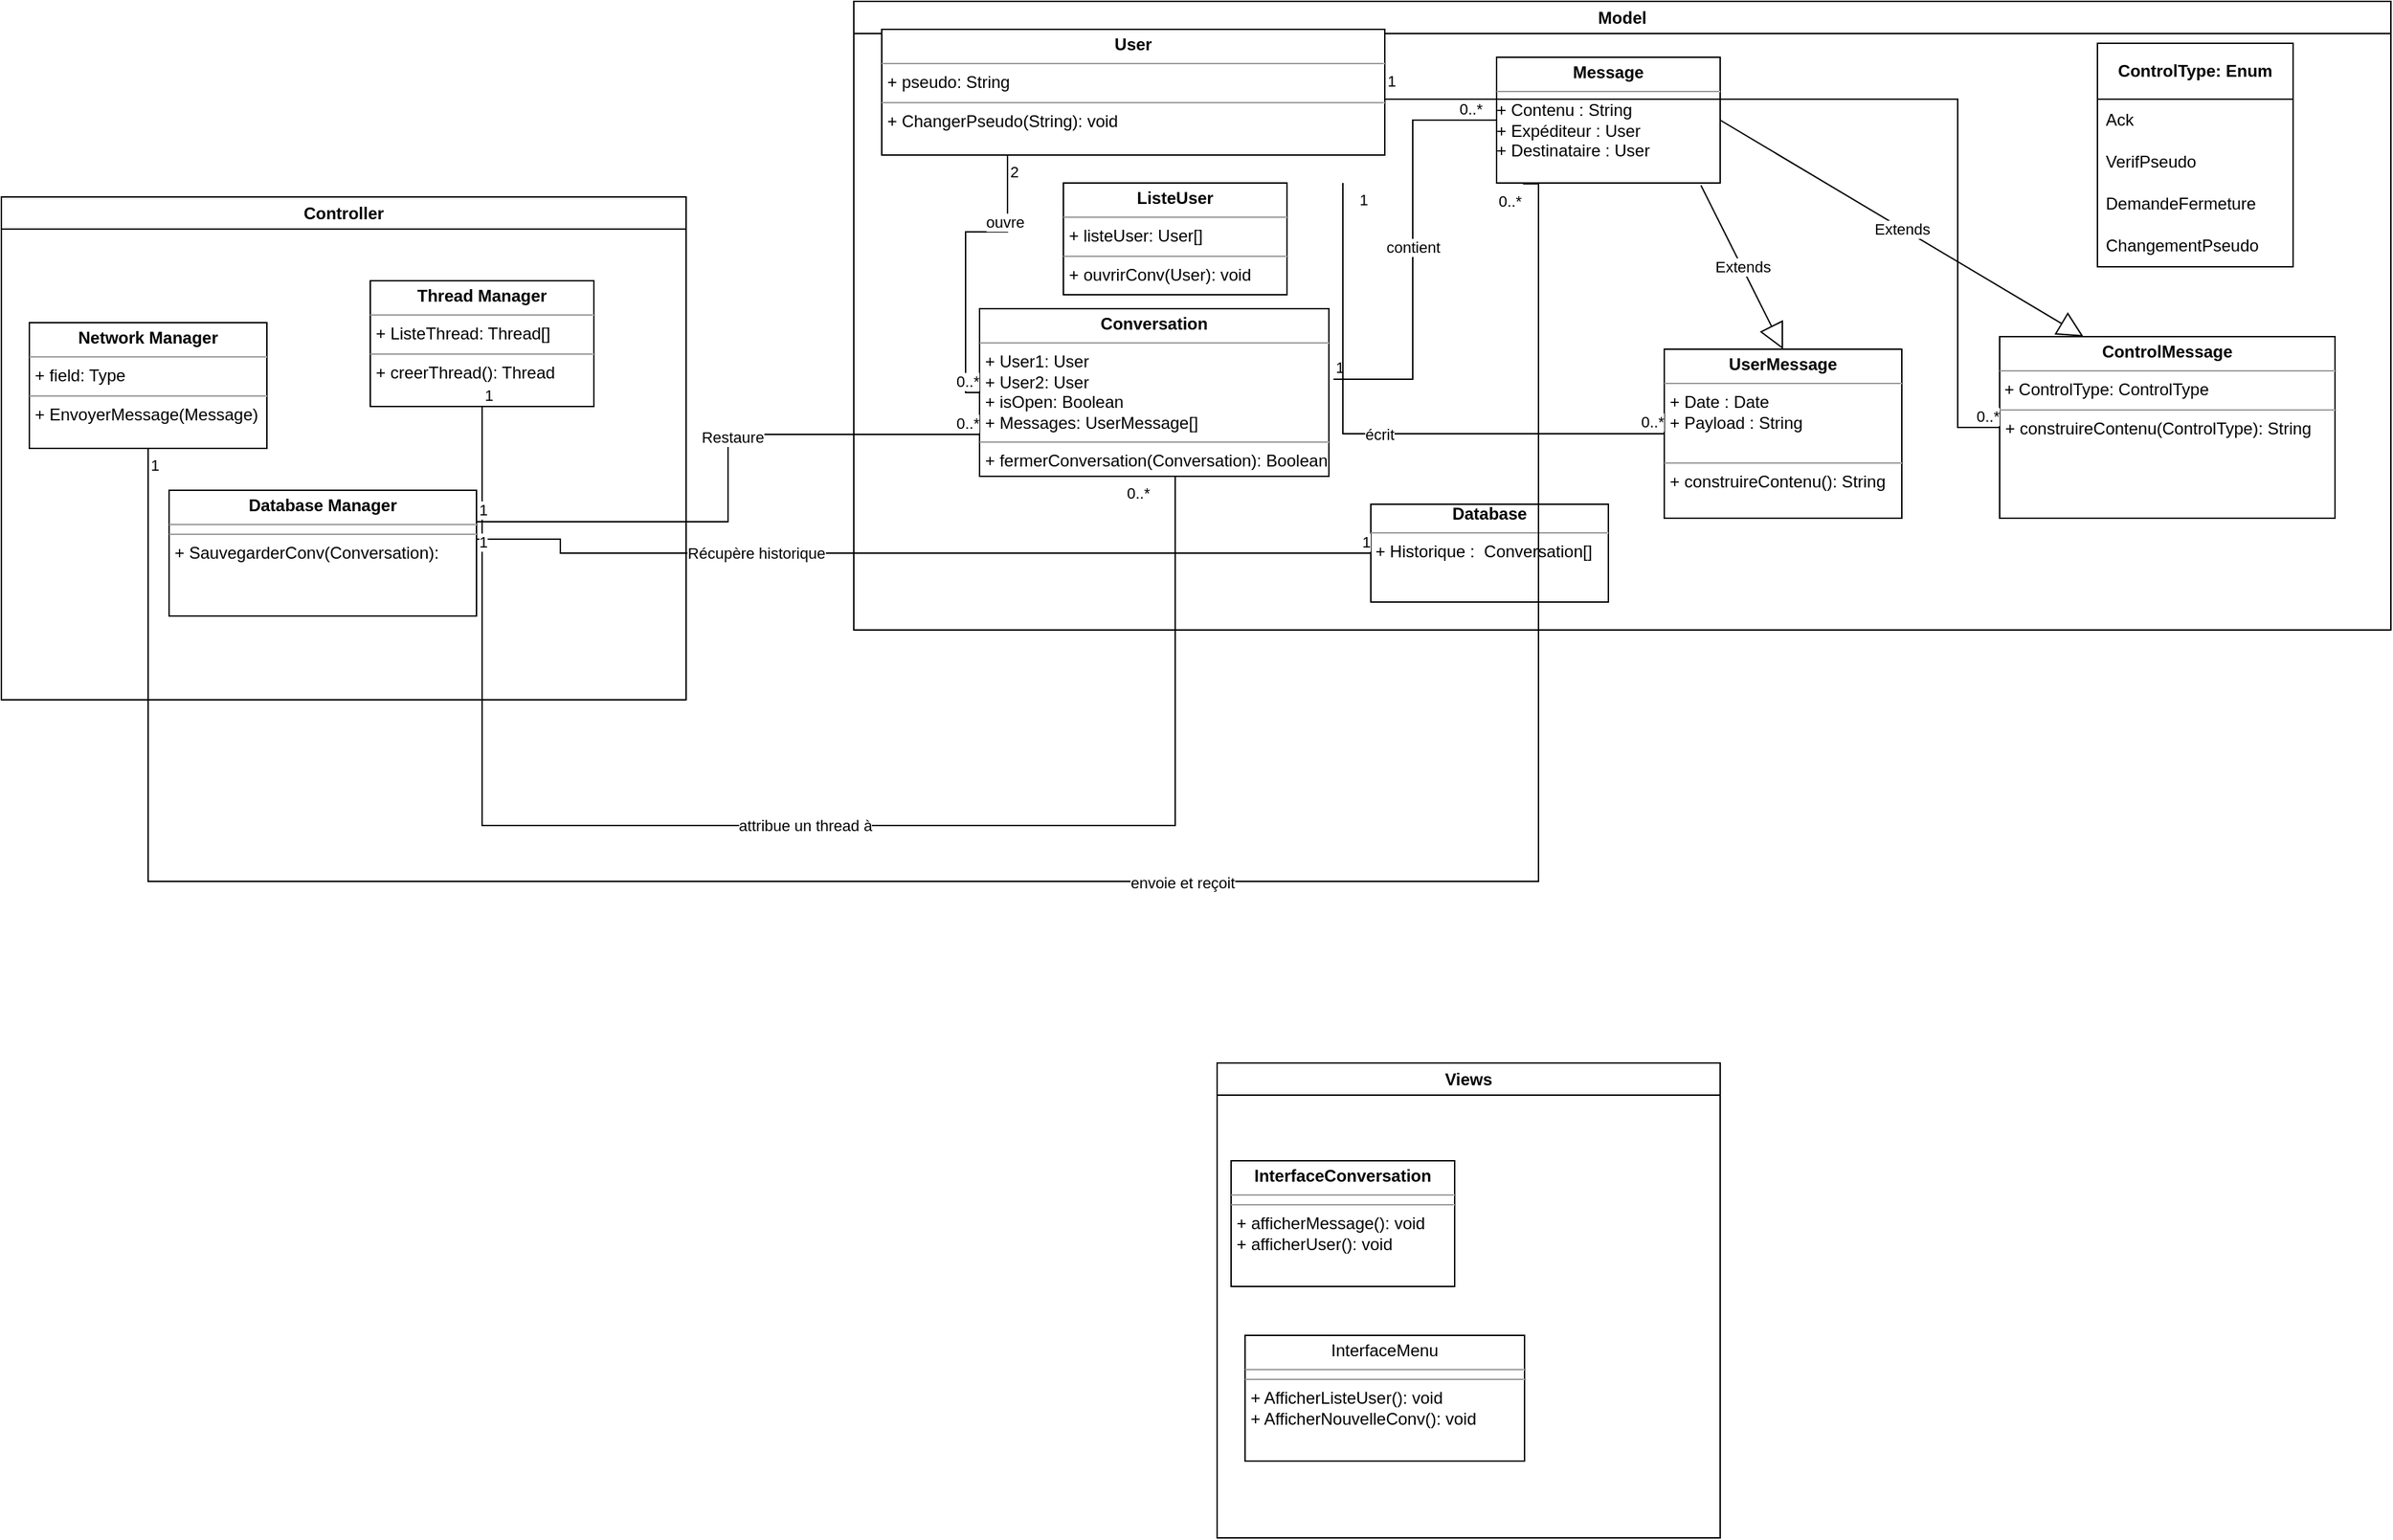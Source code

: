 <mxfile version="20.5.3" type="device"><diagram id="C5RBs43oDa-KdzZeNtuy" name="Page-1"><mxGraphModel dx="1747" dy="1630" grid="1" gridSize="10" guides="1" tooltips="1" connect="1" arrows="1" fold="1" page="1" pageScale="1" pageWidth="827" pageHeight="1169" math="0" shadow="0"><root><mxCell id="WIyWlLk6GJQsqaUBKTNV-0"/><mxCell id="WIyWlLk6GJQsqaUBKTNV-1" parent="WIyWlLk6GJQsqaUBKTNV-0"/><mxCell id="UPsKfftQwJRPj4qGPjUT-1" value="&lt;div&gt;Controller&lt;/div&gt;" style="swimlane;whiteSpace=wrap;html=1;" vertex="1" parent="WIyWlLk6GJQsqaUBKTNV-1"><mxGeometry x="-140" y="-230" width="490" height="360" as="geometry"><mxRectangle x="150" y="270" width="100" height="30" as="alternateBounds"/></mxGeometry></mxCell><mxCell id="UPsKfftQwJRPj4qGPjUT-6" value="&lt;p style=&quot;margin:0px;margin-top:4px;text-align:center;&quot;&gt;&lt;b&gt;Thread Manager&lt;br&gt;&lt;/b&gt;&lt;/p&gt;&lt;hr size=&quot;1&quot;&gt;&lt;p style=&quot;margin:0px;margin-left:4px;&quot;&gt;+ ListeThread: Thread[] &lt;br&gt;&lt;/p&gt;&lt;hr size=&quot;1&quot;&gt;&lt;p style=&quot;margin:0px;margin-left:4px;&quot;&gt;+ creerThread(): Thread&lt;br&gt;&lt;/p&gt;" style="verticalAlign=top;align=left;overflow=fill;fontSize=12;fontFamily=Helvetica;html=1;" vertex="1" parent="UPsKfftQwJRPj4qGPjUT-1"><mxGeometry x="264" y="60" width="160" height="90" as="geometry"/></mxCell><mxCell id="UPsKfftQwJRPj4qGPjUT-7" value="&lt;p style=&quot;margin:0px;margin-top:4px;text-align:center;&quot;&gt;&lt;b&gt;Database Manager&lt;br&gt;&lt;/b&gt;&lt;/p&gt;&lt;hr size=&quot;1&quot;&gt;&lt;hr size=&quot;1&quot;&gt;&lt;p style=&quot;margin:0px;margin-left:4px;&quot;&gt;+ SauvegarderConv(Conversation): &lt;br&gt;&lt;/p&gt;" style="verticalAlign=top;align=left;overflow=fill;fontSize=12;fontFamily=Helvetica;html=1;" vertex="1" parent="UPsKfftQwJRPj4qGPjUT-1"><mxGeometry x="120" y="210" width="220" height="90" as="geometry"/></mxCell><mxCell id="UPsKfftQwJRPj4qGPjUT-5" value="&lt;p style=&quot;margin:0px;margin-top:4px;text-align:center;&quot;&gt;&lt;b&gt;Network Manager&lt;br&gt;&lt;/b&gt;&lt;/p&gt;&lt;hr size=&quot;1&quot;&gt;&lt;p style=&quot;margin:0px;margin-left:4px;&quot;&gt;+ field: Type&lt;/p&gt;&lt;hr size=&quot;1&quot;&gt;&lt;p style=&quot;margin:0px;margin-left:4px;&quot;&gt;+ EnvoyerMessage(Message)&lt;/p&gt;&lt;p style=&quot;margin:0px;margin-left:4px;&quot;&gt;&lt;br&gt;&lt;/p&gt;&lt;p style=&quot;margin:0px;margin-left:4px;&quot;&gt;&lt;br&gt;&lt;/p&gt;" style="verticalAlign=top;align=left;overflow=fill;fontSize=12;fontFamily=Helvetica;html=1;" vertex="1" parent="UPsKfftQwJRPj4qGPjUT-1"><mxGeometry x="20" y="90" width="170" height="90" as="geometry"/></mxCell><mxCell id="UPsKfftQwJRPj4qGPjUT-2" value="&lt;div&gt;Views&lt;/div&gt;" style="swimlane;whiteSpace=wrap;html=1;" vertex="1" parent="WIyWlLk6GJQsqaUBKTNV-1"><mxGeometry x="730" y="390" width="360" height="340" as="geometry"><mxRectangle x="150" y="270" width="100" height="30" as="alternateBounds"/></mxGeometry></mxCell><mxCell id="UPsKfftQwJRPj4qGPjUT-47" value="&lt;p style=&quot;margin:0px;margin-top:4px;text-align:center;&quot;&gt;InterfaceMenu&lt;br&gt;&lt;/p&gt;&lt;hr size=&quot;1&quot;&gt;&lt;hr size=&quot;1&quot;&gt;&lt;p style=&quot;margin:0px;margin-left:4px;&quot;&gt;+ AfficherListeUser(): void&lt;/p&gt;&lt;p style=&quot;margin:0px;margin-left:4px;&quot;&gt;+ AfficherNouvelleConv(): void&lt;br&gt;&lt;/p&gt;" style="verticalAlign=top;align=left;overflow=fill;fontSize=12;fontFamily=Helvetica;html=1;" vertex="1" parent="UPsKfftQwJRPj4qGPjUT-2"><mxGeometry x="20" y="195" width="200" height="90" as="geometry"/></mxCell><mxCell id="UPsKfftQwJRPj4qGPjUT-3" value="&lt;div&gt;Model&lt;/div&gt;" style="swimlane;whiteSpace=wrap;html=1;" vertex="1" parent="WIyWlLk6GJQsqaUBKTNV-1"><mxGeometry x="470" y="-370" width="1100" height="450" as="geometry"><mxRectangle x="150" y="270" width="100" height="30" as="alternateBounds"/></mxGeometry></mxCell><mxCell id="UPsKfftQwJRPj4qGPjUT-9" value="&lt;p style=&quot;margin:0px;margin-top:4px;text-align:center;&quot;&gt;&lt;b&gt;Message&lt;/b&gt;&lt;br&gt;&lt;/p&gt;&lt;hr size=&quot;1&quot;&gt;&lt;div&gt;+ Contenu : String &lt;br&gt;&lt;/div&gt;&lt;div&gt;+ Expéditeur : User&lt;/div&gt;&lt;div&gt;+ Destinataire : User&lt;br&gt;&lt;/div&gt;" style="verticalAlign=top;align=left;overflow=fill;fontSize=12;fontFamily=Helvetica;html=1;" vertex="1" parent="UPsKfftQwJRPj4qGPjUT-3"><mxGeometry x="460" y="40" width="160" height="90" as="geometry"/></mxCell><mxCell id="UPsKfftQwJRPj4qGPjUT-10" value="&lt;p style=&quot;margin:0px;margin-top:4px;text-align:center;&quot;&gt;&lt;b&gt;Conversation&lt;/b&gt;&lt;/p&gt;&lt;hr size=&quot;1&quot;&gt;&lt;p style=&quot;margin:0px;margin-left:4px;&quot;&gt;+ User1: User&lt;/p&gt;&lt;p style=&quot;margin:0px;margin-left:4px;&quot;&gt;+ User2: User&lt;/p&gt;&lt;p style=&quot;margin:0px;margin-left:4px;&quot;&gt;+ isOpen: Boolean&lt;/p&gt;&lt;p style=&quot;margin:0px;margin-left:4px;&quot;&gt;+ Messages: UserMessage[]&lt;br&gt;&lt;/p&gt;&lt;hr size=&quot;1&quot;&gt;&lt;p style=&quot;margin:0px;margin-left:4px;&quot;&gt;+ fermerConversation(Conversation): Boolean&lt;/p&gt;" style="verticalAlign=top;align=left;overflow=fill;fontSize=12;fontFamily=Helvetica;html=1;" vertex="1" parent="UPsKfftQwJRPj4qGPjUT-3"><mxGeometry x="90" y="220" width="250" height="120" as="geometry"/></mxCell><mxCell id="UPsKfftQwJRPj4qGPjUT-13" value="contient" style="endArrow=none;html=1;edgeStyle=orthogonalEdgeStyle;rounded=0;entryX=0;entryY=0.5;entryDx=0;entryDy=0;exitX=1.013;exitY=0.421;exitDx=0;exitDy=0;exitPerimeter=0;" edge="1" parent="UPsKfftQwJRPj4qGPjUT-3" source="UPsKfftQwJRPj4qGPjUT-10" target="UPsKfftQwJRPj4qGPjUT-9"><mxGeometry relative="1" as="geometry"><mxPoint x="170" y="94.5" as="sourcePoint"/><mxPoint x="330" y="94.5" as="targetPoint"/></mxGeometry></mxCell><mxCell id="UPsKfftQwJRPj4qGPjUT-14" value="1" style="edgeLabel;resizable=0;html=1;align=left;verticalAlign=bottom;" connectable="0" vertex="1" parent="UPsKfftQwJRPj4qGPjUT-13"><mxGeometry x="-1" relative="1" as="geometry"/></mxCell><mxCell id="UPsKfftQwJRPj4qGPjUT-15" value="&lt;div&gt;0..*&lt;/div&gt;" style="edgeLabel;resizable=0;html=1;align=right;verticalAlign=bottom;" connectable="0" vertex="1" parent="UPsKfftQwJRPj4qGPjUT-13"><mxGeometry x="1" relative="1" as="geometry"><mxPoint x="-10" as="offset"/></mxGeometry></mxCell><mxCell id="UPsKfftQwJRPj4qGPjUT-20" value="&lt;p style=&quot;margin:0px;margin-top:4px;text-align:center;&quot;&gt;&lt;b&gt;User&lt;/b&gt;&lt;/p&gt;&lt;hr size=&quot;1&quot;&gt;&lt;p style=&quot;margin:0px;margin-left:4px;&quot;&gt;+ pseudo: String&lt;/p&gt;&lt;hr size=&quot;1&quot;&gt;&lt;p style=&quot;margin:0px;margin-left:4px;&quot;&gt;+ ChangerPseudo(String): void&lt;br&gt;&lt;/p&gt;" style="verticalAlign=top;align=left;overflow=fill;fontSize=12;fontFamily=Helvetica;html=1;" vertex="1" parent="UPsKfftQwJRPj4qGPjUT-3"><mxGeometry x="20" y="20" width="360" height="90" as="geometry"/></mxCell><mxCell id="UPsKfftQwJRPj4qGPjUT-26" value="" style="endArrow=none;html=1;edgeStyle=orthogonalEdgeStyle;rounded=0;entryX=0;entryY=0.5;entryDx=0;entryDy=0;exitX=0.25;exitY=1;exitDx=0;exitDy=0;" edge="1" parent="UPsKfftQwJRPj4qGPjUT-3" source="UPsKfftQwJRPj4qGPjUT-20" target="UPsKfftQwJRPj4qGPjUT-10"><mxGeometry relative="1" as="geometry"><mxPoint x="270" y="240" as="sourcePoint"/><mxPoint x="430" y="240" as="targetPoint"/></mxGeometry></mxCell><mxCell id="UPsKfftQwJRPj4qGPjUT-27" value="2" style="edgeLabel;resizable=0;html=1;align=left;verticalAlign=bottom;" connectable="0" vertex="1" parent="UPsKfftQwJRPj4qGPjUT-26"><mxGeometry x="-1" relative="1" as="geometry"><mxPoint y="20" as="offset"/></mxGeometry></mxCell><mxCell id="UPsKfftQwJRPj4qGPjUT-28" value="0..*" style="edgeLabel;resizable=0;html=1;align=right;verticalAlign=bottom;" connectable="0" vertex="1" parent="UPsKfftQwJRPj4qGPjUT-26"><mxGeometry x="1" relative="1" as="geometry"/></mxCell><mxCell id="UPsKfftQwJRPj4qGPjUT-29" value="ouvre" style="edgeLabel;html=1;align=center;verticalAlign=middle;resizable=0;points=[];" vertex="1" connectable="0" parent="UPsKfftQwJRPj4qGPjUT-26"><mxGeometry x="-0.557" y="-2" relative="1" as="geometry"><mxPoint y="1" as="offset"/></mxGeometry></mxCell><mxCell id="UPsKfftQwJRPj4qGPjUT-35" value="&lt;p style=&quot;margin:0px;margin-top:4px;text-align:center;&quot;&gt;&lt;b&gt;UserMessage&lt;/b&gt;&lt;br&gt;&lt;/p&gt;&lt;hr size=&quot;1&quot;&gt;&lt;p style=&quot;margin:0px;margin-left:4px;&quot;&gt;+ Date : Date &lt;br&gt;&lt;/p&gt;&lt;p style=&quot;margin:0px;margin-left:4px;&quot;&gt;+ Payload : String&lt;/p&gt;&lt;p style=&quot;margin:0px;margin-left:4px;&quot;&gt;&lt;br&gt;&lt;/p&gt;&lt;hr size=&quot;1&quot;&gt;&lt;p style=&quot;margin:0px;margin-left:4px;&quot;&gt;+ construireContenu(): String&lt;br&gt;&lt;/p&gt;" style="verticalAlign=top;align=left;overflow=fill;fontSize=12;fontFamily=Helvetica;html=1;" vertex="1" parent="UPsKfftQwJRPj4qGPjUT-3"><mxGeometry x="580" y="249" width="170" height="121" as="geometry"/></mxCell><mxCell id="UPsKfftQwJRPj4qGPjUT-36" value="Extends" style="endArrow=block;endSize=16;endFill=0;html=1;rounded=0;entryX=0.5;entryY=0;entryDx=0;entryDy=0;exitX=0.914;exitY=1.019;exitDx=0;exitDy=0;exitPerimeter=0;" edge="1" parent="UPsKfftQwJRPj4qGPjUT-3" source="UPsKfftQwJRPj4qGPjUT-9" target="UPsKfftQwJRPj4qGPjUT-35"><mxGeometry width="160" relative="1" as="geometry"><mxPoint x="380" y="220" as="sourcePoint"/><mxPoint x="540" y="220" as="targetPoint"/></mxGeometry></mxCell><mxCell id="UPsKfftQwJRPj4qGPjUT-37" value="écrit" style="endArrow=none;html=1;edgeStyle=orthogonalEdgeStyle;rounded=0;entryX=0;entryY=0.5;entryDx=0;entryDy=0;" edge="1" parent="UPsKfftQwJRPj4qGPjUT-3" target="UPsKfftQwJRPj4qGPjUT-35"><mxGeometry relative="1" as="geometry"><mxPoint x="350" y="130" as="sourcePoint"/><mxPoint x="440" y="270" as="targetPoint"/><Array as="points"><mxPoint x="350" y="130"/><mxPoint x="350" y="309"/></Array></mxGeometry></mxCell><mxCell id="UPsKfftQwJRPj4qGPjUT-38" value="1" style="edgeLabel;resizable=0;html=1;align=left;verticalAlign=bottom;" connectable="0" vertex="1" parent="UPsKfftQwJRPj4qGPjUT-37"><mxGeometry x="-1" relative="1" as="geometry"><mxPoint x="10" y="20" as="offset"/></mxGeometry></mxCell><mxCell id="UPsKfftQwJRPj4qGPjUT-39" value="0..*" style="edgeLabel;resizable=0;html=1;align=right;verticalAlign=bottom;" connectable="0" vertex="1" parent="UPsKfftQwJRPj4qGPjUT-37"><mxGeometry x="1" relative="1" as="geometry"/></mxCell><mxCell id="UPsKfftQwJRPj4qGPjUT-40" value="&lt;p style=&quot;margin:0px;margin-top:4px;text-align:center;&quot;&gt;&lt;b&gt;ControlMessage&lt;/b&gt;&lt;br&gt;&lt;/p&gt;&lt;hr size=&quot;1&quot;&gt;&amp;nbsp;+ ControlType: ControlType&lt;br&gt;&lt;hr size=&quot;1&quot;&gt;&lt;p style=&quot;margin:0px;margin-left:4px;&quot;&gt;+ construireContenu(ControlType): String&lt;br&gt;&lt;/p&gt;" style="verticalAlign=top;align=left;overflow=fill;fontSize=12;fontFamily=Helvetica;html=1;" vertex="1" parent="UPsKfftQwJRPj4qGPjUT-3"><mxGeometry x="820" y="240" width="240" height="130" as="geometry"/></mxCell><mxCell id="UPsKfftQwJRPj4qGPjUT-41" value="&lt;b&gt;ControlType: Enum&lt;/b&gt;" style="swimlane;fontStyle=0;childLayout=stackLayout;horizontal=1;startSize=40;horizontalStack=0;resizeParent=1;resizeParentMax=0;resizeLast=0;collapsible=1;marginBottom=0;whiteSpace=wrap;html=1;" vertex="1" parent="UPsKfftQwJRPj4qGPjUT-3"><mxGeometry x="890" y="30" width="140" height="160" as="geometry"/></mxCell><mxCell id="UPsKfftQwJRPj4qGPjUT-42" value="Ack " style="text;strokeColor=none;fillColor=none;align=left;verticalAlign=middle;spacingLeft=4;spacingRight=4;overflow=hidden;points=[[0,0.5],[1,0.5]];portConstraint=eastwest;rotatable=0;whiteSpace=wrap;html=1;" vertex="1" parent="UPsKfftQwJRPj4qGPjUT-41"><mxGeometry y="40" width="140" height="30" as="geometry"/></mxCell><mxCell id="UPsKfftQwJRPj4qGPjUT-43" value="VerifPseudo" style="text;strokeColor=none;fillColor=none;align=left;verticalAlign=middle;spacingLeft=4;spacingRight=4;overflow=hidden;points=[[0,0.5],[1,0.5]];portConstraint=eastwest;rotatable=0;whiteSpace=wrap;html=1;" vertex="1" parent="UPsKfftQwJRPj4qGPjUT-41"><mxGeometry y="70" width="140" height="30" as="geometry"/></mxCell><mxCell id="UPsKfftQwJRPj4qGPjUT-44" value="DemandeFermeture" style="text;strokeColor=none;fillColor=none;align=left;verticalAlign=middle;spacingLeft=4;spacingRight=4;overflow=hidden;points=[[0,0.5],[1,0.5]];portConstraint=eastwest;rotatable=0;whiteSpace=wrap;html=1;" vertex="1" parent="UPsKfftQwJRPj4qGPjUT-41"><mxGeometry y="100" width="140" height="30" as="geometry"/></mxCell><mxCell id="UPsKfftQwJRPj4qGPjUT-65" value="ChangementPseudo" style="text;strokeColor=none;fillColor=none;align=left;verticalAlign=middle;spacingLeft=4;spacingRight=4;overflow=hidden;points=[[0,0.5],[1,0.5]];portConstraint=eastwest;rotatable=0;whiteSpace=wrap;html=1;" vertex="1" parent="UPsKfftQwJRPj4qGPjUT-41"><mxGeometry y="130" width="140" height="30" as="geometry"/></mxCell><mxCell id="UPsKfftQwJRPj4qGPjUT-45" value="Extends" style="endArrow=block;endSize=16;endFill=0;html=1;rounded=0;entryX=0.25;entryY=0;entryDx=0;entryDy=0;exitX=1;exitY=0.5;exitDx=0;exitDy=0;" edge="1" parent="UPsKfftQwJRPj4qGPjUT-3" source="UPsKfftQwJRPj4qGPjUT-9" target="UPsKfftQwJRPj4qGPjUT-40"><mxGeometry width="160" relative="1" as="geometry"><mxPoint x="690.0" y="130.0" as="sourcePoint"/><mxPoint x="748.76" y="247.29" as="targetPoint"/></mxGeometry></mxCell><mxCell id="UPsKfftQwJRPj4qGPjUT-48" value="&lt;div align=&quot;center&quot;&gt;&lt;b&gt;Database&lt;/b&gt;&lt;br&gt;&lt;/div&gt;&lt;hr size=&quot;1&quot;&gt;&amp;nbsp;+ Historique :&amp;nbsp; Conversation[]&lt;br&gt;&lt;p style=&quot;margin:0px;margin-left:4px;&quot;&gt;&lt;br&gt;&lt;/p&gt;" style="verticalAlign=top;align=left;overflow=fill;fontSize=12;fontFamily=Helvetica;html=1;" vertex="1" parent="UPsKfftQwJRPj4qGPjUT-3"><mxGeometry x="370" y="360" width="170" height="70" as="geometry"/></mxCell><mxCell id="UPsKfftQwJRPj4qGPjUT-61" value="" style="endArrow=none;html=1;edgeStyle=orthogonalEdgeStyle;rounded=0;entryX=0;entryY=0.5;entryDx=0;entryDy=0;exitX=1;exitY=0.5;exitDx=0;exitDy=0;" edge="1" parent="UPsKfftQwJRPj4qGPjUT-3" source="UPsKfftQwJRPj4qGPjUT-20" target="UPsKfftQwJRPj4qGPjUT-40"><mxGeometry relative="1" as="geometry"><mxPoint x="70" y="310" as="sourcePoint"/><mxPoint x="1079.048" y="220" as="targetPoint"/><Array as="points"><mxPoint x="380" y="70"/><mxPoint x="790" y="70"/><mxPoint x="790" y="305"/></Array></mxGeometry></mxCell><mxCell id="UPsKfftQwJRPj4qGPjUT-62" value="1" style="edgeLabel;resizable=0;html=1;align=left;verticalAlign=bottom;" connectable="0" vertex="1" parent="UPsKfftQwJRPj4qGPjUT-61"><mxGeometry x="-1" relative="1" as="geometry"/></mxCell><mxCell id="UPsKfftQwJRPj4qGPjUT-63" value="0..*" style="edgeLabel;resizable=0;html=1;align=right;verticalAlign=bottom;" connectable="0" vertex="1" parent="UPsKfftQwJRPj4qGPjUT-61"><mxGeometry x="1" relative="1" as="geometry"/></mxCell><mxCell id="UPsKfftQwJRPj4qGPjUT-67" value="&lt;p style=&quot;margin:0px;margin-top:4px;text-align:center;&quot;&gt;&lt;b&gt;ListeUser&lt;/b&gt;&lt;br&gt;&lt;/p&gt;&lt;hr size=&quot;1&quot;&gt;&lt;p style=&quot;margin:0px;margin-left:4px;&quot;&gt;+ listeUser: User[]&lt;br&gt;&lt;/p&gt;&lt;hr size=&quot;1&quot;&gt;&lt;p style=&quot;margin:0px;margin-left:4px;&quot;&gt;+ ouvrirConv(User): void&lt;br&gt;&lt;/p&gt;" style="verticalAlign=top;align=left;overflow=fill;fontSize=12;fontFamily=Helvetica;html=1;" vertex="1" parent="UPsKfftQwJRPj4qGPjUT-3"><mxGeometry x="150" y="130" width="160" height="80" as="geometry"/></mxCell><mxCell id="UPsKfftQwJRPj4qGPjUT-16" value="attribue un thread à" style="endArrow=none;html=1;edgeStyle=orthogonalEdgeStyle;rounded=0;exitX=0.5;exitY=1;exitDx=0;exitDy=0;entryX=0.5;entryY=1;entryDx=0;entryDy=0;" edge="1" parent="WIyWlLk6GJQsqaUBKTNV-1" source="UPsKfftQwJRPj4qGPjUT-6" target="UPsKfftQwJRPj4qGPjUT-10"><mxGeometry relative="1" as="geometry"><mxPoint x="630" y="300" as="sourcePoint"/><mxPoint x="663" y="70" as="targetPoint"/><Array as="points"><mxPoint x="204" y="220"/><mxPoint x="700" y="220"/></Array></mxGeometry></mxCell><mxCell id="UPsKfftQwJRPj4qGPjUT-17" value="1" style="edgeLabel;resizable=0;html=1;align=left;verticalAlign=bottom;" connectable="0" vertex="1" parent="UPsKfftQwJRPj4qGPjUT-16"><mxGeometry x="-1" relative="1" as="geometry"/></mxCell><mxCell id="UPsKfftQwJRPj4qGPjUT-18" value="0..*" style="edgeLabel;resizable=0;html=1;align=right;verticalAlign=bottom;" connectable="0" vertex="1" parent="UPsKfftQwJRPj4qGPjUT-16"><mxGeometry x="1" relative="1" as="geometry"><mxPoint x="-3" y="20" as="offset"/></mxGeometry></mxCell><mxCell id="UPsKfftQwJRPj4qGPjUT-19" value="&lt;p style=&quot;margin:0px;margin-top:4px;text-align:center;&quot;&gt;&lt;b&gt;InterfaceConversation&lt;/b&gt;&lt;/p&gt;&lt;hr size=&quot;1&quot;&gt;&lt;hr size=&quot;1&quot;&gt;&lt;p style=&quot;margin:0px;margin-left:4px;&quot;&gt;+ afficherMessage(): void&lt;/p&gt;&lt;p style=&quot;margin:0px;margin-left:4px;&quot;&gt;+ afficherUser(): void &lt;br&gt;&lt;/p&gt;" style="verticalAlign=top;align=left;overflow=fill;fontSize=12;fontFamily=Helvetica;html=1;" vertex="1" parent="WIyWlLk6GJQsqaUBKTNV-1"><mxGeometry x="740" y="460" width="160" height="90" as="geometry"/></mxCell><mxCell id="UPsKfftQwJRPj4qGPjUT-30" value="" style="endArrow=none;html=1;edgeStyle=orthogonalEdgeStyle;rounded=0;entryX=0.118;entryY=1.007;entryDx=0;entryDy=0;exitX=0.5;exitY=1;exitDx=0;exitDy=0;entryPerimeter=0;" edge="1" parent="WIyWlLk6GJQsqaUBKTNV-1" source="UPsKfftQwJRPj4qGPjUT-5" target="UPsKfftQwJRPj4qGPjUT-9"><mxGeometry relative="1" as="geometry"><mxPoint x="480" y="410" as="sourcePoint"/><mxPoint x="640" y="410" as="targetPoint"/><Array as="points"><mxPoint x="-35" y="260"/><mxPoint x="960" y="260"/><mxPoint x="960" y="-239"/></Array></mxGeometry></mxCell><mxCell id="UPsKfftQwJRPj4qGPjUT-31" value="1" style="edgeLabel;resizable=0;html=1;align=left;verticalAlign=bottom;" connectable="0" vertex="1" parent="UPsKfftQwJRPj4qGPjUT-30"><mxGeometry x="-1" relative="1" as="geometry"><mxPoint y="20" as="offset"/></mxGeometry></mxCell><mxCell id="UPsKfftQwJRPj4qGPjUT-32" value="0..*" style="edgeLabel;resizable=0;html=1;align=right;verticalAlign=bottom;" connectable="0" vertex="1" parent="UPsKfftQwJRPj4qGPjUT-30"><mxGeometry x="1" relative="1" as="geometry"><mxPoint y="21" as="offset"/></mxGeometry></mxCell><mxCell id="UPsKfftQwJRPj4qGPjUT-33" value="envoie et reçoit" style="edgeLabel;html=1;align=center;verticalAlign=middle;resizable=0;points=[];" vertex="1" connectable="0" parent="UPsKfftQwJRPj4qGPjUT-30"><mxGeometry x="0.156" y="-1" relative="1" as="geometry"><mxPoint as="offset"/></mxGeometry></mxCell><mxCell id="UPsKfftQwJRPj4qGPjUT-49" value="" style="endArrow=none;html=1;edgeStyle=orthogonalEdgeStyle;rounded=0;entryX=0;entryY=0.5;entryDx=0;entryDy=0;exitX=1;exitY=0.5;exitDx=0;exitDy=0;" edge="1" parent="WIyWlLk6GJQsqaUBKTNV-1" source="UPsKfftQwJRPj4qGPjUT-7" target="UPsKfftQwJRPj4qGPjUT-48"><mxGeometry relative="1" as="geometry"><mxPoint x="410" y="90" as="sourcePoint"/><mxPoint x="570" y="90" as="targetPoint"/><Array as="points"><mxPoint x="260" y="15"/><mxPoint x="260" y="25"/></Array></mxGeometry></mxCell><mxCell id="UPsKfftQwJRPj4qGPjUT-50" value="1" style="edgeLabel;resizable=0;html=1;align=left;verticalAlign=bottom;" connectable="0" vertex="1" parent="UPsKfftQwJRPj4qGPjUT-49"><mxGeometry x="-1" relative="1" as="geometry"/></mxCell><mxCell id="UPsKfftQwJRPj4qGPjUT-51" value="1" style="edgeLabel;resizable=0;html=1;align=right;verticalAlign=bottom;" connectable="0" vertex="1" parent="UPsKfftQwJRPj4qGPjUT-49"><mxGeometry x="1" relative="1" as="geometry"/></mxCell><mxCell id="UPsKfftQwJRPj4qGPjUT-52" value="Récupère historique" style="edgeLabel;html=1;align=center;verticalAlign=middle;resizable=0;points=[];" vertex="1" connectable="0" parent="UPsKfftQwJRPj4qGPjUT-49"><mxGeometry x="-0.334" relative="1" as="geometry"><mxPoint as="offset"/></mxGeometry></mxCell><mxCell id="UPsKfftQwJRPj4qGPjUT-53" value="" style="endArrow=none;html=1;edgeStyle=orthogonalEdgeStyle;rounded=0;exitX=1;exitY=0.25;exitDx=0;exitDy=0;entryX=0;entryY=0.75;entryDx=0;entryDy=0;" edge="1" parent="WIyWlLk6GJQsqaUBKTNV-1" source="UPsKfftQwJRPj4qGPjUT-7" target="UPsKfftQwJRPj4qGPjUT-10"><mxGeometry relative="1" as="geometry"><mxPoint x="620" y="-130" as="sourcePoint"/><mxPoint x="780" y="-130" as="targetPoint"/></mxGeometry></mxCell><mxCell id="UPsKfftQwJRPj4qGPjUT-54" value="1" style="edgeLabel;resizable=0;html=1;align=left;verticalAlign=bottom;" connectable="0" vertex="1" parent="UPsKfftQwJRPj4qGPjUT-53"><mxGeometry x="-1" relative="1" as="geometry"/></mxCell><mxCell id="UPsKfftQwJRPj4qGPjUT-55" value="0..*" style="edgeLabel;resizable=0;html=1;align=right;verticalAlign=bottom;" connectable="0" vertex="1" parent="UPsKfftQwJRPj4qGPjUT-53"><mxGeometry x="1" relative="1" as="geometry"/></mxCell><mxCell id="UPsKfftQwJRPj4qGPjUT-56" value="Restaure" style="edgeLabel;html=1;align=center;verticalAlign=middle;resizable=0;points=[];" vertex="1" connectable="0" parent="UPsKfftQwJRPj4qGPjUT-53"><mxGeometry x="0.159" y="-2" relative="1" as="geometry"><mxPoint as="offset"/></mxGeometry></mxCell></root></mxGraphModel></diagram></mxfile>